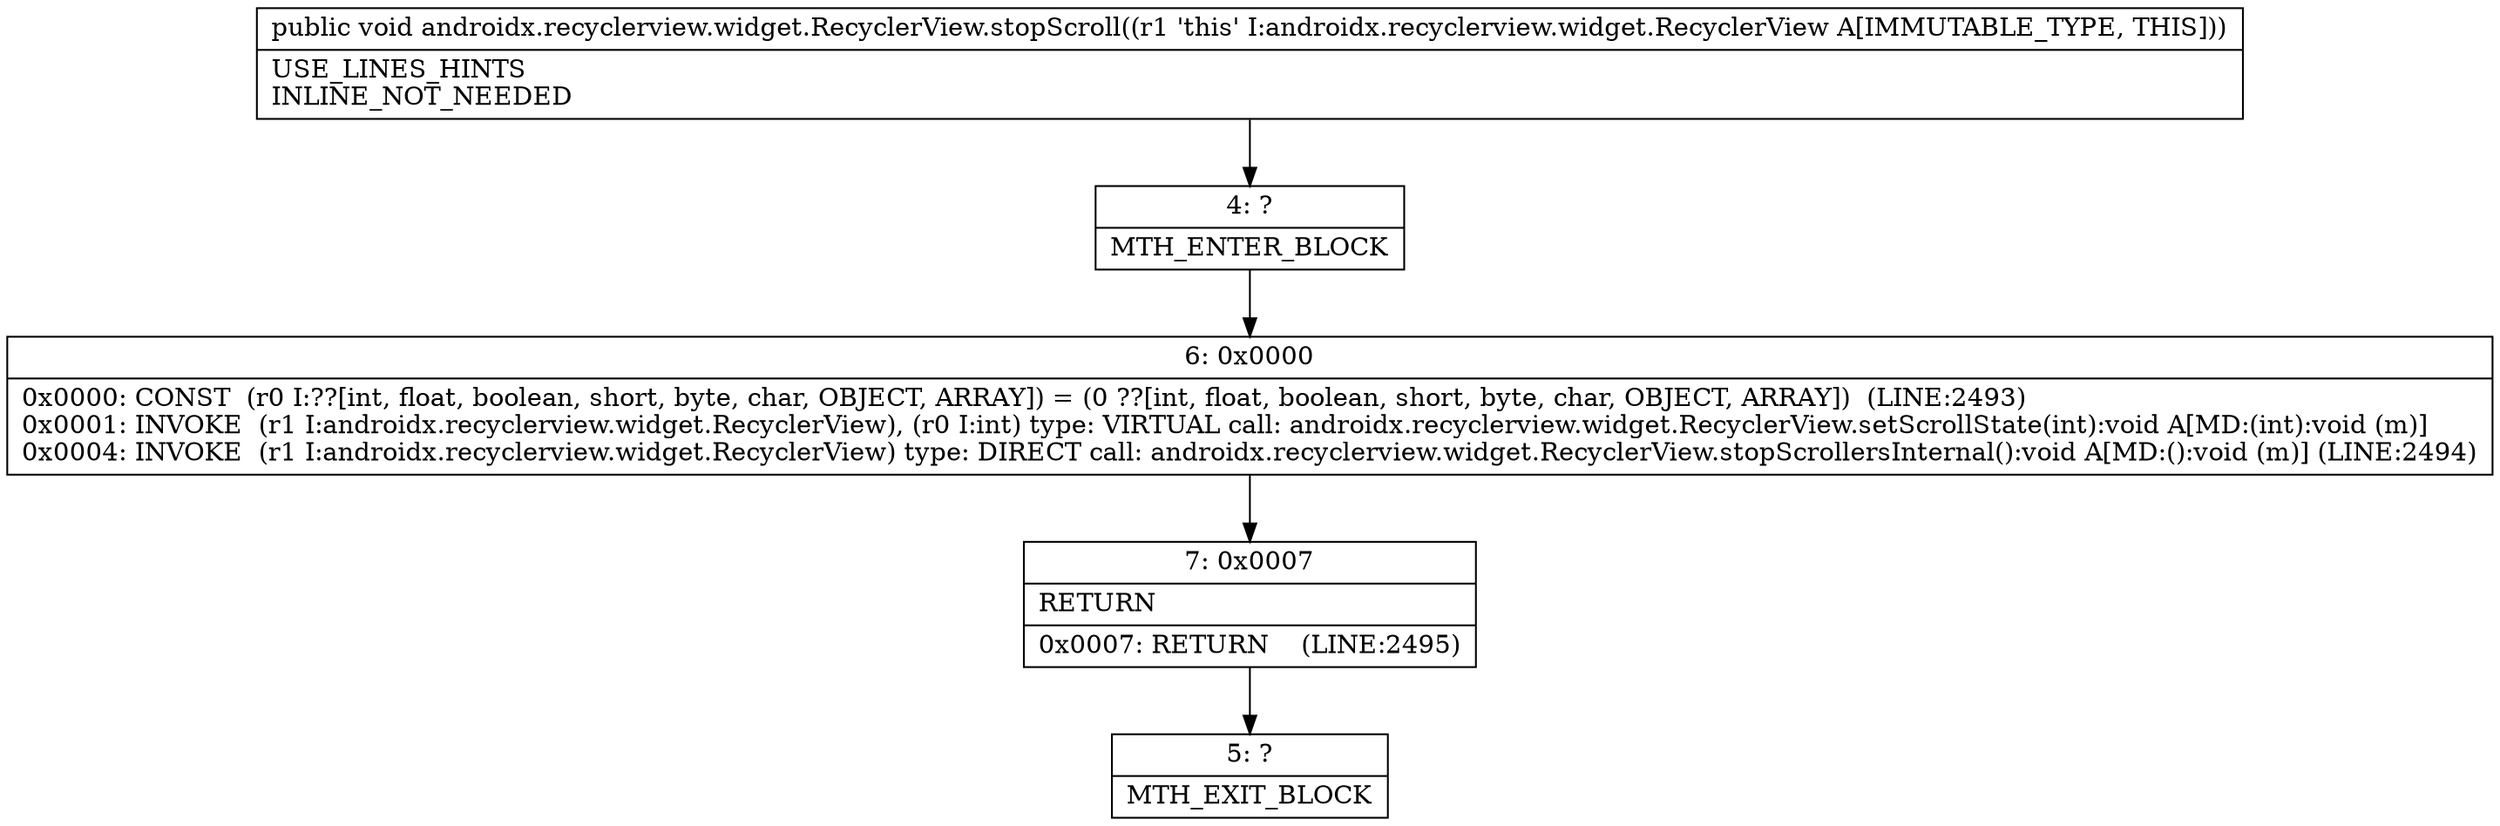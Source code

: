 digraph "CFG forandroidx.recyclerview.widget.RecyclerView.stopScroll()V" {
Node_4 [shape=record,label="{4\:\ ?|MTH_ENTER_BLOCK\l}"];
Node_6 [shape=record,label="{6\:\ 0x0000|0x0000: CONST  (r0 I:??[int, float, boolean, short, byte, char, OBJECT, ARRAY]) = (0 ??[int, float, boolean, short, byte, char, OBJECT, ARRAY])  (LINE:2493)\l0x0001: INVOKE  (r1 I:androidx.recyclerview.widget.RecyclerView), (r0 I:int) type: VIRTUAL call: androidx.recyclerview.widget.RecyclerView.setScrollState(int):void A[MD:(int):void (m)]\l0x0004: INVOKE  (r1 I:androidx.recyclerview.widget.RecyclerView) type: DIRECT call: androidx.recyclerview.widget.RecyclerView.stopScrollersInternal():void A[MD:():void (m)] (LINE:2494)\l}"];
Node_7 [shape=record,label="{7\:\ 0x0007|RETURN\l|0x0007: RETURN    (LINE:2495)\l}"];
Node_5 [shape=record,label="{5\:\ ?|MTH_EXIT_BLOCK\l}"];
MethodNode[shape=record,label="{public void androidx.recyclerview.widget.RecyclerView.stopScroll((r1 'this' I:androidx.recyclerview.widget.RecyclerView A[IMMUTABLE_TYPE, THIS]))  | USE_LINES_HINTS\lINLINE_NOT_NEEDED\l}"];
MethodNode -> Node_4;Node_4 -> Node_6;
Node_6 -> Node_7;
Node_7 -> Node_5;
}

